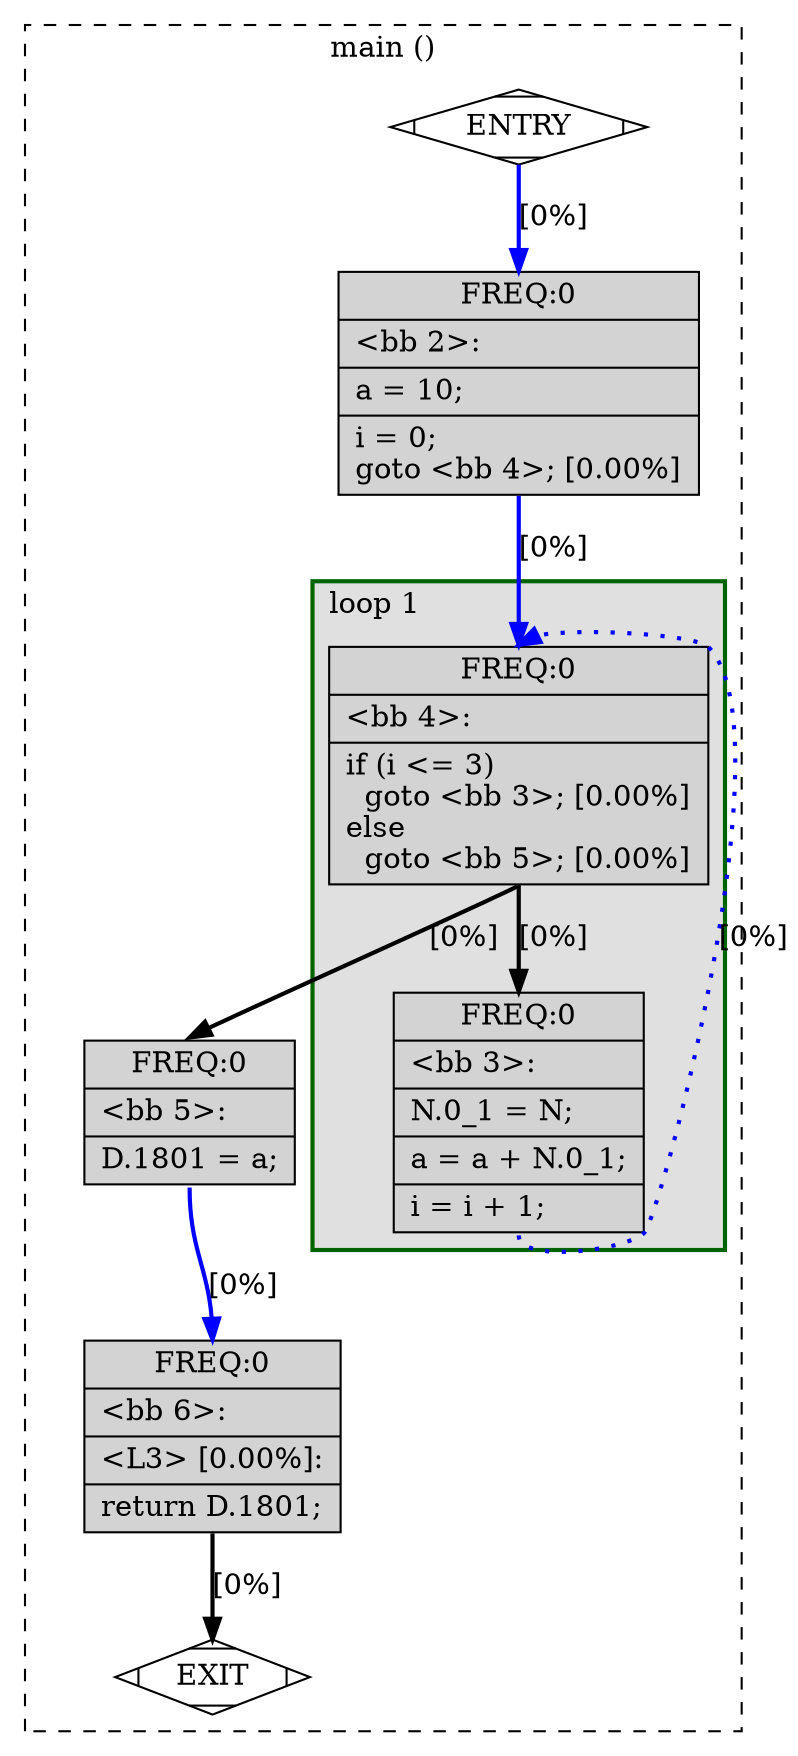 digraph "B-2.c.011t.cfg" {
overlap=false;
subgraph "cluster_main" {
	style="dashed";
	color="black";
	label="main ()";
	subgraph cluster_0_1 {
	style="filled";
	color="darkgreen";
	fillcolor="grey88";
	label="loop 1";
	labeljust=l;
	penwidth=2;
	fn_0_basic_block_4 [shape=record,style=filled,fillcolor=lightgrey,label="{ FREQ:0 |\<bb\ 4\>:\l\
|if\ (i\ \<=\ 3)\l\
\ \ goto\ \<bb\ 3\>;\ [0.00%]\l\
else\l\
\ \ goto\ \<bb\ 5\>;\ [0.00%]\l\
}"];

	fn_0_basic_block_3 [shape=record,style=filled,fillcolor=lightgrey,label="{ FREQ:0 |\<bb\ 3\>:\l\
|N.0_1\ =\ N;\l\
|a\ =\ a\ +\ N.0_1;\l\
|i\ =\ i\ +\ 1;\l\
}"];

	}
	fn_0_basic_block_0 [shape=Mdiamond,style=filled,fillcolor=white,label="ENTRY"];

	fn_0_basic_block_1 [shape=Mdiamond,style=filled,fillcolor=white,label="EXIT"];

	fn_0_basic_block_2 [shape=record,style=filled,fillcolor=lightgrey,label="{ FREQ:0 |\<bb\ 2\>:\l\
|a\ =\ 10;\l\
|i\ =\ 0;\l\
goto\ \<bb\ 4\>;\ [0.00%]\l\
}"];

	fn_0_basic_block_5 [shape=record,style=filled,fillcolor=lightgrey,label="{ FREQ:0 |\<bb\ 5\>:\l\
|D.1801\ =\ a;\l\
}"];

	fn_0_basic_block_6 [shape=record,style=filled,fillcolor=lightgrey,label="{ FREQ:0 |\<bb\ 6\>:\l\
|\<L3\>\ [0.00%]:\l\
|return\ D.1801;\l\
}"];

	fn_0_basic_block_0:s -> fn_0_basic_block_2:n [style="solid,bold",color=blue,weight=100,constraint=true, label="[0%]"];
	fn_0_basic_block_2:s -> fn_0_basic_block_4:n [style="solid,bold",color=blue,weight=100,constraint=true, label="[0%]"];
	fn_0_basic_block_3:s -> fn_0_basic_block_4:n [style="dotted,bold",color=blue,weight=10,constraint=false, label="[0%]"];
	fn_0_basic_block_4:s -> fn_0_basic_block_3:n [style="solid,bold",color=black,weight=10,constraint=true, label="[0%]"];
	fn_0_basic_block_4:s -> fn_0_basic_block_5:n [style="solid,bold",color=black,weight=10,constraint=true, label="[0%]"];
	fn_0_basic_block_5:s -> fn_0_basic_block_6:n [style="solid,bold",color=blue,weight=100,constraint=true, label="[0%]"];
	fn_0_basic_block_6:s -> fn_0_basic_block_1:n [style="solid,bold",color=black,weight=10,constraint=true, label="[0%]"];
	fn_0_basic_block_0:s -> fn_0_basic_block_1:n [style="invis",constraint=true];
}
}
